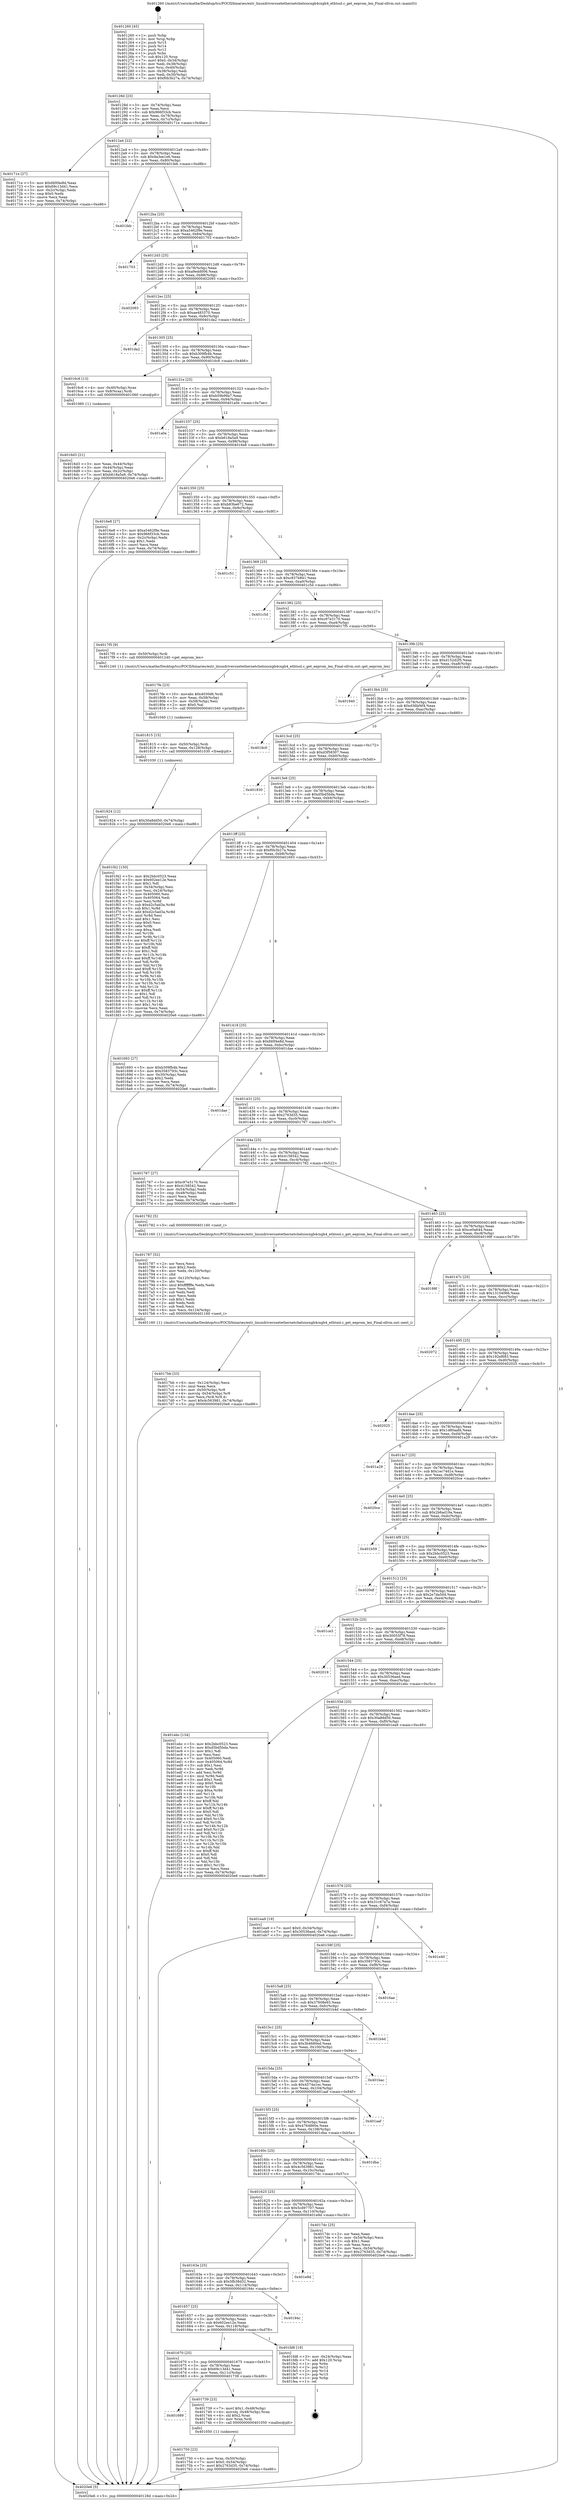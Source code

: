 digraph "0x401260" {
  label = "0x401260 (/mnt/c/Users/mathe/Desktop/tcc/POCII/binaries/extr_linuxdriversnetethernetchelsiocxgb4cxgb4_ethtool.c_get_eeprom_len_Final-ollvm.out::main(0))"
  labelloc = "t"
  node[shape=record]

  Entry [label="",width=0.3,height=0.3,shape=circle,fillcolor=black,style=filled]
  "0x40128d" [label="{
     0x40128d [23]\l
     | [instrs]\l
     &nbsp;&nbsp;0x40128d \<+3\>: mov -0x74(%rbp),%eax\l
     &nbsp;&nbsp;0x401290 \<+2\>: mov %eax,%ecx\l
     &nbsp;&nbsp;0x401292 \<+6\>: sub $0x966f33cb,%ecx\l
     &nbsp;&nbsp;0x401298 \<+3\>: mov %eax,-0x78(%rbp)\l
     &nbsp;&nbsp;0x40129b \<+3\>: mov %ecx,-0x7c(%rbp)\l
     &nbsp;&nbsp;0x40129e \<+6\>: je 000000000040171e \<main+0x4be\>\l
  }"]
  "0x40171e" [label="{
     0x40171e [27]\l
     | [instrs]\l
     &nbsp;&nbsp;0x40171e \<+5\>: mov $0xfd0f4e8d,%eax\l
     &nbsp;&nbsp;0x401723 \<+5\>: mov $0x69c13d41,%ecx\l
     &nbsp;&nbsp;0x401728 \<+3\>: mov -0x2c(%rbp),%edx\l
     &nbsp;&nbsp;0x40172b \<+3\>: cmp $0x0,%edx\l
     &nbsp;&nbsp;0x40172e \<+3\>: cmove %ecx,%eax\l
     &nbsp;&nbsp;0x401731 \<+3\>: mov %eax,-0x74(%rbp)\l
     &nbsp;&nbsp;0x401734 \<+5\>: jmp 00000000004020e6 \<main+0xe86\>\l
  }"]
  "0x4012a4" [label="{
     0x4012a4 [22]\l
     | [instrs]\l
     &nbsp;&nbsp;0x4012a4 \<+5\>: jmp 00000000004012a9 \<main+0x49\>\l
     &nbsp;&nbsp;0x4012a9 \<+3\>: mov -0x78(%rbp),%eax\l
     &nbsp;&nbsp;0x4012ac \<+5\>: sub $0x9a3ee1e6,%eax\l
     &nbsp;&nbsp;0x4012b1 \<+3\>: mov %eax,-0x80(%rbp)\l
     &nbsp;&nbsp;0x4012b4 \<+6\>: je 0000000000401feb \<main+0xd8b\>\l
  }"]
  Exit [label="",width=0.3,height=0.3,shape=circle,fillcolor=black,style=filled,peripheries=2]
  "0x401feb" [label="{
     0x401feb\l
  }", style=dashed]
  "0x4012ba" [label="{
     0x4012ba [25]\l
     | [instrs]\l
     &nbsp;&nbsp;0x4012ba \<+5\>: jmp 00000000004012bf \<main+0x5f\>\l
     &nbsp;&nbsp;0x4012bf \<+3\>: mov -0x78(%rbp),%eax\l
     &nbsp;&nbsp;0x4012c2 \<+5\>: sub $0xa5462f9e,%eax\l
     &nbsp;&nbsp;0x4012c7 \<+6\>: mov %eax,-0x84(%rbp)\l
     &nbsp;&nbsp;0x4012cd \<+6\>: je 0000000000401703 \<main+0x4a3\>\l
  }"]
  "0x401824" [label="{
     0x401824 [12]\l
     | [instrs]\l
     &nbsp;&nbsp;0x401824 \<+7\>: movl $0x30a8dd50,-0x74(%rbp)\l
     &nbsp;&nbsp;0x40182b \<+5\>: jmp 00000000004020e6 \<main+0xe86\>\l
  }"]
  "0x401703" [label="{
     0x401703\l
  }", style=dashed]
  "0x4012d3" [label="{
     0x4012d3 [25]\l
     | [instrs]\l
     &nbsp;&nbsp;0x4012d3 \<+5\>: jmp 00000000004012d8 \<main+0x78\>\l
     &nbsp;&nbsp;0x4012d8 \<+3\>: mov -0x78(%rbp),%eax\l
     &nbsp;&nbsp;0x4012db \<+5\>: sub $0xa9edd006,%eax\l
     &nbsp;&nbsp;0x4012e0 \<+6\>: mov %eax,-0x88(%rbp)\l
     &nbsp;&nbsp;0x4012e6 \<+6\>: je 0000000000402093 \<main+0xe33\>\l
  }"]
  "0x401815" [label="{
     0x401815 [15]\l
     | [instrs]\l
     &nbsp;&nbsp;0x401815 \<+4\>: mov -0x50(%rbp),%rdi\l
     &nbsp;&nbsp;0x401819 \<+6\>: mov %eax,-0x128(%rbp)\l
     &nbsp;&nbsp;0x40181f \<+5\>: call 0000000000401030 \<free@plt\>\l
     | [calls]\l
     &nbsp;&nbsp;0x401030 \{1\} (unknown)\l
  }"]
  "0x402093" [label="{
     0x402093\l
  }", style=dashed]
  "0x4012ec" [label="{
     0x4012ec [25]\l
     | [instrs]\l
     &nbsp;&nbsp;0x4012ec \<+5\>: jmp 00000000004012f1 \<main+0x91\>\l
     &nbsp;&nbsp;0x4012f1 \<+3\>: mov -0x78(%rbp),%eax\l
     &nbsp;&nbsp;0x4012f4 \<+5\>: sub $0xae483370,%eax\l
     &nbsp;&nbsp;0x4012f9 \<+6\>: mov %eax,-0x8c(%rbp)\l
     &nbsp;&nbsp;0x4012ff \<+6\>: je 0000000000401da2 \<main+0xb42\>\l
  }"]
  "0x4017fe" [label="{
     0x4017fe [23]\l
     | [instrs]\l
     &nbsp;&nbsp;0x4017fe \<+10\>: movabs $0x4030d6,%rdi\l
     &nbsp;&nbsp;0x401808 \<+3\>: mov %eax,-0x58(%rbp)\l
     &nbsp;&nbsp;0x40180b \<+3\>: mov -0x58(%rbp),%esi\l
     &nbsp;&nbsp;0x40180e \<+2\>: mov $0x0,%al\l
     &nbsp;&nbsp;0x401810 \<+5\>: call 0000000000401040 \<printf@plt\>\l
     | [calls]\l
     &nbsp;&nbsp;0x401040 \{1\} (unknown)\l
  }"]
  "0x401da2" [label="{
     0x401da2\l
  }", style=dashed]
  "0x401305" [label="{
     0x401305 [25]\l
     | [instrs]\l
     &nbsp;&nbsp;0x401305 \<+5\>: jmp 000000000040130a \<main+0xaa\>\l
     &nbsp;&nbsp;0x40130a \<+3\>: mov -0x78(%rbp),%eax\l
     &nbsp;&nbsp;0x40130d \<+5\>: sub $0xb309fb4b,%eax\l
     &nbsp;&nbsp;0x401312 \<+6\>: mov %eax,-0x90(%rbp)\l
     &nbsp;&nbsp;0x401318 \<+6\>: je 00000000004016c6 \<main+0x466\>\l
  }"]
  "0x4017bb" [label="{
     0x4017bb [33]\l
     | [instrs]\l
     &nbsp;&nbsp;0x4017bb \<+6\>: mov -0x124(%rbp),%ecx\l
     &nbsp;&nbsp;0x4017c1 \<+3\>: imul %eax,%ecx\l
     &nbsp;&nbsp;0x4017c4 \<+4\>: mov -0x50(%rbp),%r8\l
     &nbsp;&nbsp;0x4017c8 \<+4\>: movslq -0x54(%rbp),%r9\l
     &nbsp;&nbsp;0x4017cc \<+4\>: mov %ecx,(%r8,%r9,4)\l
     &nbsp;&nbsp;0x4017d0 \<+7\>: movl $0x4c563981,-0x74(%rbp)\l
     &nbsp;&nbsp;0x4017d7 \<+5\>: jmp 00000000004020e6 \<main+0xe86\>\l
  }"]
  "0x4016c6" [label="{
     0x4016c6 [13]\l
     | [instrs]\l
     &nbsp;&nbsp;0x4016c6 \<+4\>: mov -0x40(%rbp),%rax\l
     &nbsp;&nbsp;0x4016ca \<+4\>: mov 0x8(%rax),%rdi\l
     &nbsp;&nbsp;0x4016ce \<+5\>: call 0000000000401060 \<atoi@plt\>\l
     | [calls]\l
     &nbsp;&nbsp;0x401060 \{1\} (unknown)\l
  }"]
  "0x40131e" [label="{
     0x40131e [25]\l
     | [instrs]\l
     &nbsp;&nbsp;0x40131e \<+5\>: jmp 0000000000401323 \<main+0xc3\>\l
     &nbsp;&nbsp;0x401323 \<+3\>: mov -0x78(%rbp),%eax\l
     &nbsp;&nbsp;0x401326 \<+5\>: sub $0xb59b99a7,%eax\l
     &nbsp;&nbsp;0x40132b \<+6\>: mov %eax,-0x94(%rbp)\l
     &nbsp;&nbsp;0x401331 \<+6\>: je 0000000000401a0e \<main+0x7ae\>\l
  }"]
  "0x401787" [label="{
     0x401787 [52]\l
     | [instrs]\l
     &nbsp;&nbsp;0x401787 \<+2\>: xor %ecx,%ecx\l
     &nbsp;&nbsp;0x401789 \<+5\>: mov $0x2,%edx\l
     &nbsp;&nbsp;0x40178e \<+6\>: mov %edx,-0x120(%rbp)\l
     &nbsp;&nbsp;0x401794 \<+1\>: cltd\l
     &nbsp;&nbsp;0x401795 \<+6\>: mov -0x120(%rbp),%esi\l
     &nbsp;&nbsp;0x40179b \<+2\>: idiv %esi\l
     &nbsp;&nbsp;0x40179d \<+6\>: imul $0xfffffffe,%edx,%edx\l
     &nbsp;&nbsp;0x4017a3 \<+2\>: mov %ecx,%edi\l
     &nbsp;&nbsp;0x4017a5 \<+2\>: sub %edx,%edi\l
     &nbsp;&nbsp;0x4017a7 \<+2\>: mov %ecx,%edx\l
     &nbsp;&nbsp;0x4017a9 \<+3\>: sub $0x1,%edx\l
     &nbsp;&nbsp;0x4017ac \<+2\>: add %edx,%edi\l
     &nbsp;&nbsp;0x4017ae \<+2\>: sub %edi,%ecx\l
     &nbsp;&nbsp;0x4017b0 \<+6\>: mov %ecx,-0x124(%rbp)\l
     &nbsp;&nbsp;0x4017b6 \<+5\>: call 0000000000401160 \<next_i\>\l
     | [calls]\l
     &nbsp;&nbsp;0x401160 \{1\} (/mnt/c/Users/mathe/Desktop/tcc/POCII/binaries/extr_linuxdriversnetethernetchelsiocxgb4cxgb4_ethtool.c_get_eeprom_len_Final-ollvm.out::next_i)\l
  }"]
  "0x401a0e" [label="{
     0x401a0e\l
  }", style=dashed]
  "0x401337" [label="{
     0x401337 [25]\l
     | [instrs]\l
     &nbsp;&nbsp;0x401337 \<+5\>: jmp 000000000040133c \<main+0xdc\>\l
     &nbsp;&nbsp;0x40133c \<+3\>: mov -0x78(%rbp),%eax\l
     &nbsp;&nbsp;0x40133f \<+5\>: sub $0xb618a5a9,%eax\l
     &nbsp;&nbsp;0x401344 \<+6\>: mov %eax,-0x98(%rbp)\l
     &nbsp;&nbsp;0x40134a \<+6\>: je 00000000004016e8 \<main+0x488\>\l
  }"]
  "0x401750" [label="{
     0x401750 [23]\l
     | [instrs]\l
     &nbsp;&nbsp;0x401750 \<+4\>: mov %rax,-0x50(%rbp)\l
     &nbsp;&nbsp;0x401754 \<+7\>: movl $0x0,-0x54(%rbp)\l
     &nbsp;&nbsp;0x40175b \<+7\>: movl $0x2763d35,-0x74(%rbp)\l
     &nbsp;&nbsp;0x401762 \<+5\>: jmp 00000000004020e6 \<main+0xe86\>\l
  }"]
  "0x4016e8" [label="{
     0x4016e8 [27]\l
     | [instrs]\l
     &nbsp;&nbsp;0x4016e8 \<+5\>: mov $0xa5462f9e,%eax\l
     &nbsp;&nbsp;0x4016ed \<+5\>: mov $0x966f33cb,%ecx\l
     &nbsp;&nbsp;0x4016f2 \<+3\>: mov -0x2c(%rbp),%edx\l
     &nbsp;&nbsp;0x4016f5 \<+3\>: cmp $0x1,%edx\l
     &nbsp;&nbsp;0x4016f8 \<+3\>: cmovl %ecx,%eax\l
     &nbsp;&nbsp;0x4016fb \<+3\>: mov %eax,-0x74(%rbp)\l
     &nbsp;&nbsp;0x4016fe \<+5\>: jmp 00000000004020e6 \<main+0xe86\>\l
  }"]
  "0x401350" [label="{
     0x401350 [25]\l
     | [instrs]\l
     &nbsp;&nbsp;0x401350 \<+5\>: jmp 0000000000401355 \<main+0xf5\>\l
     &nbsp;&nbsp;0x401355 \<+3\>: mov -0x78(%rbp),%eax\l
     &nbsp;&nbsp;0x401358 \<+5\>: sub $0xb83be672,%eax\l
     &nbsp;&nbsp;0x40135d \<+6\>: mov %eax,-0x9c(%rbp)\l
     &nbsp;&nbsp;0x401363 \<+6\>: je 0000000000401c51 \<main+0x9f1\>\l
  }"]
  "0x401689" [label="{
     0x401689\l
  }", style=dashed]
  "0x401c51" [label="{
     0x401c51\l
  }", style=dashed]
  "0x401369" [label="{
     0x401369 [25]\l
     | [instrs]\l
     &nbsp;&nbsp;0x401369 \<+5\>: jmp 000000000040136e \<main+0x10e\>\l
     &nbsp;&nbsp;0x40136e \<+3\>: mov -0x78(%rbp),%eax\l
     &nbsp;&nbsp;0x401371 \<+5\>: sub $0xc837b841,%eax\l
     &nbsp;&nbsp;0x401376 \<+6\>: mov %eax,-0xa0(%rbp)\l
     &nbsp;&nbsp;0x40137c \<+6\>: je 0000000000401c5d \<main+0x9fd\>\l
  }"]
  "0x401739" [label="{
     0x401739 [23]\l
     | [instrs]\l
     &nbsp;&nbsp;0x401739 \<+7\>: movl $0x1,-0x48(%rbp)\l
     &nbsp;&nbsp;0x401740 \<+4\>: movslq -0x48(%rbp),%rax\l
     &nbsp;&nbsp;0x401744 \<+4\>: shl $0x2,%rax\l
     &nbsp;&nbsp;0x401748 \<+3\>: mov %rax,%rdi\l
     &nbsp;&nbsp;0x40174b \<+5\>: call 0000000000401050 \<malloc@plt\>\l
     | [calls]\l
     &nbsp;&nbsp;0x401050 \{1\} (unknown)\l
  }"]
  "0x401c5d" [label="{
     0x401c5d\l
  }", style=dashed]
  "0x401382" [label="{
     0x401382 [25]\l
     | [instrs]\l
     &nbsp;&nbsp;0x401382 \<+5\>: jmp 0000000000401387 \<main+0x127\>\l
     &nbsp;&nbsp;0x401387 \<+3\>: mov -0x78(%rbp),%eax\l
     &nbsp;&nbsp;0x40138a \<+5\>: sub $0xc97e3170,%eax\l
     &nbsp;&nbsp;0x40138f \<+6\>: mov %eax,-0xa4(%rbp)\l
     &nbsp;&nbsp;0x401395 \<+6\>: je 00000000004017f5 \<main+0x595\>\l
  }"]
  "0x401670" [label="{
     0x401670 [25]\l
     | [instrs]\l
     &nbsp;&nbsp;0x401670 \<+5\>: jmp 0000000000401675 \<main+0x415\>\l
     &nbsp;&nbsp;0x401675 \<+3\>: mov -0x78(%rbp),%eax\l
     &nbsp;&nbsp;0x401678 \<+5\>: sub $0x69c13d41,%eax\l
     &nbsp;&nbsp;0x40167d \<+6\>: mov %eax,-0x11c(%rbp)\l
     &nbsp;&nbsp;0x401683 \<+6\>: je 0000000000401739 \<main+0x4d9\>\l
  }"]
  "0x4017f5" [label="{
     0x4017f5 [9]\l
     | [instrs]\l
     &nbsp;&nbsp;0x4017f5 \<+4\>: mov -0x50(%rbp),%rdi\l
     &nbsp;&nbsp;0x4017f9 \<+5\>: call 0000000000401240 \<get_eeprom_len\>\l
     | [calls]\l
     &nbsp;&nbsp;0x401240 \{1\} (/mnt/c/Users/mathe/Desktop/tcc/POCII/binaries/extr_linuxdriversnetethernetchelsiocxgb4cxgb4_ethtool.c_get_eeprom_len_Final-ollvm.out::get_eeprom_len)\l
  }"]
  "0x40139b" [label="{
     0x40139b [25]\l
     | [instrs]\l
     &nbsp;&nbsp;0x40139b \<+5\>: jmp 00000000004013a0 \<main+0x140\>\l
     &nbsp;&nbsp;0x4013a0 \<+3\>: mov -0x78(%rbp),%eax\l
     &nbsp;&nbsp;0x4013a3 \<+5\>: sub $0xd152d2f5,%eax\l
     &nbsp;&nbsp;0x4013a8 \<+6\>: mov %eax,-0xa8(%rbp)\l
     &nbsp;&nbsp;0x4013ae \<+6\>: je 0000000000401940 \<main+0x6e0\>\l
  }"]
  "0x401fd8" [label="{
     0x401fd8 [19]\l
     | [instrs]\l
     &nbsp;&nbsp;0x401fd8 \<+3\>: mov -0x24(%rbp),%eax\l
     &nbsp;&nbsp;0x401fdb \<+7\>: add $0x120,%rsp\l
     &nbsp;&nbsp;0x401fe2 \<+1\>: pop %rbx\l
     &nbsp;&nbsp;0x401fe3 \<+2\>: pop %r12\l
     &nbsp;&nbsp;0x401fe5 \<+2\>: pop %r14\l
     &nbsp;&nbsp;0x401fe7 \<+2\>: pop %r15\l
     &nbsp;&nbsp;0x401fe9 \<+1\>: pop %rbp\l
     &nbsp;&nbsp;0x401fea \<+1\>: ret\l
  }"]
  "0x401940" [label="{
     0x401940\l
  }", style=dashed]
  "0x4013b4" [label="{
     0x4013b4 [25]\l
     | [instrs]\l
     &nbsp;&nbsp;0x4013b4 \<+5\>: jmp 00000000004013b9 \<main+0x159\>\l
     &nbsp;&nbsp;0x4013b9 \<+3\>: mov -0x78(%rbp),%eax\l
     &nbsp;&nbsp;0x4013bc \<+5\>: sub $0xd36bf4f4,%eax\l
     &nbsp;&nbsp;0x4013c1 \<+6\>: mov %eax,-0xac(%rbp)\l
     &nbsp;&nbsp;0x4013c7 \<+6\>: je 00000000004018c0 \<main+0x660\>\l
  }"]
  "0x401657" [label="{
     0x401657 [25]\l
     | [instrs]\l
     &nbsp;&nbsp;0x401657 \<+5\>: jmp 000000000040165c \<main+0x3fc\>\l
     &nbsp;&nbsp;0x40165c \<+3\>: mov -0x78(%rbp),%eax\l
     &nbsp;&nbsp;0x40165f \<+5\>: sub $0x602ee12e,%eax\l
     &nbsp;&nbsp;0x401664 \<+6\>: mov %eax,-0x118(%rbp)\l
     &nbsp;&nbsp;0x40166a \<+6\>: je 0000000000401fd8 \<main+0xd78\>\l
  }"]
  "0x4018c0" [label="{
     0x4018c0\l
  }", style=dashed]
  "0x4013cd" [label="{
     0x4013cd [25]\l
     | [instrs]\l
     &nbsp;&nbsp;0x4013cd \<+5\>: jmp 00000000004013d2 \<main+0x172\>\l
     &nbsp;&nbsp;0x4013d2 \<+3\>: mov -0x78(%rbp),%eax\l
     &nbsp;&nbsp;0x4013d5 \<+5\>: sub $0xd3f58307,%eax\l
     &nbsp;&nbsp;0x4013da \<+6\>: mov %eax,-0xb0(%rbp)\l
     &nbsp;&nbsp;0x4013e0 \<+6\>: je 0000000000401830 \<main+0x5d0\>\l
  }"]
  "0x40194c" [label="{
     0x40194c\l
  }", style=dashed]
  "0x401830" [label="{
     0x401830\l
  }", style=dashed]
  "0x4013e6" [label="{
     0x4013e6 [25]\l
     | [instrs]\l
     &nbsp;&nbsp;0x4013e6 \<+5\>: jmp 00000000004013eb \<main+0x18b\>\l
     &nbsp;&nbsp;0x4013eb \<+3\>: mov -0x78(%rbp),%eax\l
     &nbsp;&nbsp;0x4013ee \<+5\>: sub $0xd5bd5bda,%eax\l
     &nbsp;&nbsp;0x4013f3 \<+6\>: mov %eax,-0xb4(%rbp)\l
     &nbsp;&nbsp;0x4013f9 \<+6\>: je 0000000000401f42 \<main+0xce2\>\l
  }"]
  "0x40163e" [label="{
     0x40163e [25]\l
     | [instrs]\l
     &nbsp;&nbsp;0x40163e \<+5\>: jmp 0000000000401643 \<main+0x3e3\>\l
     &nbsp;&nbsp;0x401643 \<+3\>: mov -0x78(%rbp),%eax\l
     &nbsp;&nbsp;0x401646 \<+5\>: sub $0x5fb38d32,%eax\l
     &nbsp;&nbsp;0x40164b \<+6\>: mov %eax,-0x114(%rbp)\l
     &nbsp;&nbsp;0x401651 \<+6\>: je 000000000040194c \<main+0x6ec\>\l
  }"]
  "0x401f42" [label="{
     0x401f42 [150]\l
     | [instrs]\l
     &nbsp;&nbsp;0x401f42 \<+5\>: mov $0x2bbc0523,%eax\l
     &nbsp;&nbsp;0x401f47 \<+5\>: mov $0x602ee12e,%ecx\l
     &nbsp;&nbsp;0x401f4c \<+2\>: mov $0x1,%dl\l
     &nbsp;&nbsp;0x401f4e \<+3\>: mov -0x34(%rbp),%esi\l
     &nbsp;&nbsp;0x401f51 \<+3\>: mov %esi,-0x24(%rbp)\l
     &nbsp;&nbsp;0x401f54 \<+7\>: mov 0x405060,%esi\l
     &nbsp;&nbsp;0x401f5b \<+7\>: mov 0x405064,%edi\l
     &nbsp;&nbsp;0x401f62 \<+3\>: mov %esi,%r8d\l
     &nbsp;&nbsp;0x401f65 \<+7\>: sub $0xd2c5ad3a,%r8d\l
     &nbsp;&nbsp;0x401f6c \<+4\>: sub $0x1,%r8d\l
     &nbsp;&nbsp;0x401f70 \<+7\>: add $0xd2c5ad3a,%r8d\l
     &nbsp;&nbsp;0x401f77 \<+4\>: imul %r8d,%esi\l
     &nbsp;&nbsp;0x401f7b \<+3\>: and $0x1,%esi\l
     &nbsp;&nbsp;0x401f7e \<+3\>: cmp $0x0,%esi\l
     &nbsp;&nbsp;0x401f81 \<+4\>: sete %r9b\l
     &nbsp;&nbsp;0x401f85 \<+3\>: cmp $0xa,%edi\l
     &nbsp;&nbsp;0x401f88 \<+4\>: setl %r10b\l
     &nbsp;&nbsp;0x401f8c \<+3\>: mov %r9b,%r11b\l
     &nbsp;&nbsp;0x401f8f \<+4\>: xor $0xff,%r11b\l
     &nbsp;&nbsp;0x401f93 \<+3\>: mov %r10b,%bl\l
     &nbsp;&nbsp;0x401f96 \<+3\>: xor $0xff,%bl\l
     &nbsp;&nbsp;0x401f99 \<+3\>: xor $0x1,%dl\l
     &nbsp;&nbsp;0x401f9c \<+3\>: mov %r11b,%r14b\l
     &nbsp;&nbsp;0x401f9f \<+4\>: and $0xff,%r14b\l
     &nbsp;&nbsp;0x401fa3 \<+3\>: and %dl,%r9b\l
     &nbsp;&nbsp;0x401fa6 \<+3\>: mov %bl,%r15b\l
     &nbsp;&nbsp;0x401fa9 \<+4\>: and $0xff,%r15b\l
     &nbsp;&nbsp;0x401fad \<+3\>: and %dl,%r10b\l
     &nbsp;&nbsp;0x401fb0 \<+3\>: or %r9b,%r14b\l
     &nbsp;&nbsp;0x401fb3 \<+3\>: or %r10b,%r15b\l
     &nbsp;&nbsp;0x401fb6 \<+3\>: xor %r15b,%r14b\l
     &nbsp;&nbsp;0x401fb9 \<+3\>: or %bl,%r11b\l
     &nbsp;&nbsp;0x401fbc \<+4\>: xor $0xff,%r11b\l
     &nbsp;&nbsp;0x401fc0 \<+3\>: or $0x1,%dl\l
     &nbsp;&nbsp;0x401fc3 \<+3\>: and %dl,%r11b\l
     &nbsp;&nbsp;0x401fc6 \<+3\>: or %r11b,%r14b\l
     &nbsp;&nbsp;0x401fc9 \<+4\>: test $0x1,%r14b\l
     &nbsp;&nbsp;0x401fcd \<+3\>: cmovne %ecx,%eax\l
     &nbsp;&nbsp;0x401fd0 \<+3\>: mov %eax,-0x74(%rbp)\l
     &nbsp;&nbsp;0x401fd3 \<+5\>: jmp 00000000004020e6 \<main+0xe86\>\l
  }"]
  "0x4013ff" [label="{
     0x4013ff [25]\l
     | [instrs]\l
     &nbsp;&nbsp;0x4013ff \<+5\>: jmp 0000000000401404 \<main+0x1a4\>\l
     &nbsp;&nbsp;0x401404 \<+3\>: mov -0x78(%rbp),%eax\l
     &nbsp;&nbsp;0x401407 \<+5\>: sub $0xf0b3b27a,%eax\l
     &nbsp;&nbsp;0x40140c \<+6\>: mov %eax,-0xb8(%rbp)\l
     &nbsp;&nbsp;0x401412 \<+6\>: je 0000000000401693 \<main+0x433\>\l
  }"]
  "0x401e9d" [label="{
     0x401e9d\l
  }", style=dashed]
  "0x401693" [label="{
     0x401693 [27]\l
     | [instrs]\l
     &nbsp;&nbsp;0x401693 \<+5\>: mov $0xb309fb4b,%eax\l
     &nbsp;&nbsp;0x401698 \<+5\>: mov $0x3583793c,%ecx\l
     &nbsp;&nbsp;0x40169d \<+3\>: mov -0x30(%rbp),%edx\l
     &nbsp;&nbsp;0x4016a0 \<+3\>: cmp $0x2,%edx\l
     &nbsp;&nbsp;0x4016a3 \<+3\>: cmovne %ecx,%eax\l
     &nbsp;&nbsp;0x4016a6 \<+3\>: mov %eax,-0x74(%rbp)\l
     &nbsp;&nbsp;0x4016a9 \<+5\>: jmp 00000000004020e6 \<main+0xe86\>\l
  }"]
  "0x401418" [label="{
     0x401418 [25]\l
     | [instrs]\l
     &nbsp;&nbsp;0x401418 \<+5\>: jmp 000000000040141d \<main+0x1bd\>\l
     &nbsp;&nbsp;0x40141d \<+3\>: mov -0x78(%rbp),%eax\l
     &nbsp;&nbsp;0x401420 \<+5\>: sub $0xfd0f4e8d,%eax\l
     &nbsp;&nbsp;0x401425 \<+6\>: mov %eax,-0xbc(%rbp)\l
     &nbsp;&nbsp;0x40142b \<+6\>: je 0000000000401dae \<main+0xb4e\>\l
  }"]
  "0x4020e6" [label="{
     0x4020e6 [5]\l
     | [instrs]\l
     &nbsp;&nbsp;0x4020e6 \<+5\>: jmp 000000000040128d \<main+0x2d\>\l
  }"]
  "0x401260" [label="{
     0x401260 [45]\l
     | [instrs]\l
     &nbsp;&nbsp;0x401260 \<+1\>: push %rbp\l
     &nbsp;&nbsp;0x401261 \<+3\>: mov %rsp,%rbp\l
     &nbsp;&nbsp;0x401264 \<+2\>: push %r15\l
     &nbsp;&nbsp;0x401266 \<+2\>: push %r14\l
     &nbsp;&nbsp;0x401268 \<+2\>: push %r12\l
     &nbsp;&nbsp;0x40126a \<+1\>: push %rbx\l
     &nbsp;&nbsp;0x40126b \<+7\>: sub $0x120,%rsp\l
     &nbsp;&nbsp;0x401272 \<+7\>: movl $0x0,-0x34(%rbp)\l
     &nbsp;&nbsp;0x401279 \<+3\>: mov %edi,-0x38(%rbp)\l
     &nbsp;&nbsp;0x40127c \<+4\>: mov %rsi,-0x40(%rbp)\l
     &nbsp;&nbsp;0x401280 \<+3\>: mov -0x38(%rbp),%edi\l
     &nbsp;&nbsp;0x401283 \<+3\>: mov %edi,-0x30(%rbp)\l
     &nbsp;&nbsp;0x401286 \<+7\>: movl $0xf0b3b27a,-0x74(%rbp)\l
  }"]
  "0x4016d3" [label="{
     0x4016d3 [21]\l
     | [instrs]\l
     &nbsp;&nbsp;0x4016d3 \<+3\>: mov %eax,-0x44(%rbp)\l
     &nbsp;&nbsp;0x4016d6 \<+3\>: mov -0x44(%rbp),%eax\l
     &nbsp;&nbsp;0x4016d9 \<+3\>: mov %eax,-0x2c(%rbp)\l
     &nbsp;&nbsp;0x4016dc \<+7\>: movl $0xb618a5a9,-0x74(%rbp)\l
     &nbsp;&nbsp;0x4016e3 \<+5\>: jmp 00000000004020e6 \<main+0xe86\>\l
  }"]
  "0x401625" [label="{
     0x401625 [25]\l
     | [instrs]\l
     &nbsp;&nbsp;0x401625 \<+5\>: jmp 000000000040162a \<main+0x3ca\>\l
     &nbsp;&nbsp;0x40162a \<+3\>: mov -0x78(%rbp),%eax\l
     &nbsp;&nbsp;0x40162d \<+5\>: sub $0x5cd97707,%eax\l
     &nbsp;&nbsp;0x401632 \<+6\>: mov %eax,-0x110(%rbp)\l
     &nbsp;&nbsp;0x401638 \<+6\>: je 0000000000401e9d \<main+0xc3d\>\l
  }"]
  "0x401dae" [label="{
     0x401dae\l
  }", style=dashed]
  "0x401431" [label="{
     0x401431 [25]\l
     | [instrs]\l
     &nbsp;&nbsp;0x401431 \<+5\>: jmp 0000000000401436 \<main+0x1d6\>\l
     &nbsp;&nbsp;0x401436 \<+3\>: mov -0x78(%rbp),%eax\l
     &nbsp;&nbsp;0x401439 \<+5\>: sub $0x2763d35,%eax\l
     &nbsp;&nbsp;0x40143e \<+6\>: mov %eax,-0xc0(%rbp)\l
     &nbsp;&nbsp;0x401444 \<+6\>: je 0000000000401767 \<main+0x507\>\l
  }"]
  "0x4017dc" [label="{
     0x4017dc [25]\l
     | [instrs]\l
     &nbsp;&nbsp;0x4017dc \<+2\>: xor %eax,%eax\l
     &nbsp;&nbsp;0x4017de \<+3\>: mov -0x54(%rbp),%ecx\l
     &nbsp;&nbsp;0x4017e1 \<+3\>: sub $0x1,%eax\l
     &nbsp;&nbsp;0x4017e4 \<+2\>: sub %eax,%ecx\l
     &nbsp;&nbsp;0x4017e6 \<+3\>: mov %ecx,-0x54(%rbp)\l
     &nbsp;&nbsp;0x4017e9 \<+7\>: movl $0x2763d35,-0x74(%rbp)\l
     &nbsp;&nbsp;0x4017f0 \<+5\>: jmp 00000000004020e6 \<main+0xe86\>\l
  }"]
  "0x401767" [label="{
     0x401767 [27]\l
     | [instrs]\l
     &nbsp;&nbsp;0x401767 \<+5\>: mov $0xc97e3170,%eax\l
     &nbsp;&nbsp;0x40176c \<+5\>: mov $0x4158542,%ecx\l
     &nbsp;&nbsp;0x401771 \<+3\>: mov -0x54(%rbp),%edx\l
     &nbsp;&nbsp;0x401774 \<+3\>: cmp -0x48(%rbp),%edx\l
     &nbsp;&nbsp;0x401777 \<+3\>: cmovl %ecx,%eax\l
     &nbsp;&nbsp;0x40177a \<+3\>: mov %eax,-0x74(%rbp)\l
     &nbsp;&nbsp;0x40177d \<+5\>: jmp 00000000004020e6 \<main+0xe86\>\l
  }"]
  "0x40144a" [label="{
     0x40144a [25]\l
     | [instrs]\l
     &nbsp;&nbsp;0x40144a \<+5\>: jmp 000000000040144f \<main+0x1ef\>\l
     &nbsp;&nbsp;0x40144f \<+3\>: mov -0x78(%rbp),%eax\l
     &nbsp;&nbsp;0x401452 \<+5\>: sub $0x4158542,%eax\l
     &nbsp;&nbsp;0x401457 \<+6\>: mov %eax,-0xc4(%rbp)\l
     &nbsp;&nbsp;0x40145d \<+6\>: je 0000000000401782 \<main+0x522\>\l
  }"]
  "0x40160c" [label="{
     0x40160c [25]\l
     | [instrs]\l
     &nbsp;&nbsp;0x40160c \<+5\>: jmp 0000000000401611 \<main+0x3b1\>\l
     &nbsp;&nbsp;0x401611 \<+3\>: mov -0x78(%rbp),%eax\l
     &nbsp;&nbsp;0x401614 \<+5\>: sub $0x4c563981,%eax\l
     &nbsp;&nbsp;0x401619 \<+6\>: mov %eax,-0x10c(%rbp)\l
     &nbsp;&nbsp;0x40161f \<+6\>: je 00000000004017dc \<main+0x57c\>\l
  }"]
  "0x401782" [label="{
     0x401782 [5]\l
     | [instrs]\l
     &nbsp;&nbsp;0x401782 \<+5\>: call 0000000000401160 \<next_i\>\l
     | [calls]\l
     &nbsp;&nbsp;0x401160 \{1\} (/mnt/c/Users/mathe/Desktop/tcc/POCII/binaries/extr_linuxdriversnetethernetchelsiocxgb4cxgb4_ethtool.c_get_eeprom_len_Final-ollvm.out::next_i)\l
  }"]
  "0x401463" [label="{
     0x401463 [25]\l
     | [instrs]\l
     &nbsp;&nbsp;0x401463 \<+5\>: jmp 0000000000401468 \<main+0x208\>\l
     &nbsp;&nbsp;0x401468 \<+3\>: mov -0x78(%rbp),%eax\l
     &nbsp;&nbsp;0x40146b \<+5\>: sub $0xce0a644,%eax\l
     &nbsp;&nbsp;0x401470 \<+6\>: mov %eax,-0xc8(%rbp)\l
     &nbsp;&nbsp;0x401476 \<+6\>: je 000000000040199f \<main+0x73f\>\l
  }"]
  "0x401dba" [label="{
     0x401dba\l
  }", style=dashed]
  "0x40199f" [label="{
     0x40199f\l
  }", style=dashed]
  "0x40147c" [label="{
     0x40147c [25]\l
     | [instrs]\l
     &nbsp;&nbsp;0x40147c \<+5\>: jmp 0000000000401481 \<main+0x221\>\l
     &nbsp;&nbsp;0x401481 \<+3\>: mov -0x78(%rbp),%eax\l
     &nbsp;&nbsp;0x401484 \<+5\>: sub $0x13154066,%eax\l
     &nbsp;&nbsp;0x401489 \<+6\>: mov %eax,-0xcc(%rbp)\l
     &nbsp;&nbsp;0x40148f \<+6\>: je 0000000000402072 \<main+0xe12\>\l
  }"]
  "0x4015f3" [label="{
     0x4015f3 [25]\l
     | [instrs]\l
     &nbsp;&nbsp;0x4015f3 \<+5\>: jmp 00000000004015f8 \<main+0x398\>\l
     &nbsp;&nbsp;0x4015f8 \<+3\>: mov -0x78(%rbp),%eax\l
     &nbsp;&nbsp;0x4015fb \<+5\>: sub $0x4764860e,%eax\l
     &nbsp;&nbsp;0x401600 \<+6\>: mov %eax,-0x108(%rbp)\l
     &nbsp;&nbsp;0x401606 \<+6\>: je 0000000000401dba \<main+0xb5a\>\l
  }"]
  "0x402072" [label="{
     0x402072\l
  }", style=dashed]
  "0x401495" [label="{
     0x401495 [25]\l
     | [instrs]\l
     &nbsp;&nbsp;0x401495 \<+5\>: jmp 000000000040149a \<main+0x23a\>\l
     &nbsp;&nbsp;0x40149a \<+3\>: mov -0x78(%rbp),%eax\l
     &nbsp;&nbsp;0x40149d \<+5\>: sub $0x192ef683,%eax\l
     &nbsp;&nbsp;0x4014a2 \<+6\>: mov %eax,-0xd0(%rbp)\l
     &nbsp;&nbsp;0x4014a8 \<+6\>: je 0000000000402025 \<main+0xdc5\>\l
  }"]
  "0x401aaf" [label="{
     0x401aaf\l
  }", style=dashed]
  "0x402025" [label="{
     0x402025\l
  }", style=dashed]
  "0x4014ae" [label="{
     0x4014ae [25]\l
     | [instrs]\l
     &nbsp;&nbsp;0x4014ae \<+5\>: jmp 00000000004014b3 \<main+0x253\>\l
     &nbsp;&nbsp;0x4014b3 \<+3\>: mov -0x78(%rbp),%eax\l
     &nbsp;&nbsp;0x4014b6 \<+5\>: sub $0x1d80aafd,%eax\l
     &nbsp;&nbsp;0x4014bb \<+6\>: mov %eax,-0xd4(%rbp)\l
     &nbsp;&nbsp;0x4014c1 \<+6\>: je 0000000000401a29 \<main+0x7c9\>\l
  }"]
  "0x4015da" [label="{
     0x4015da [25]\l
     | [instrs]\l
     &nbsp;&nbsp;0x4015da \<+5\>: jmp 00000000004015df \<main+0x37f\>\l
     &nbsp;&nbsp;0x4015df \<+3\>: mov -0x78(%rbp),%eax\l
     &nbsp;&nbsp;0x4015e2 \<+5\>: sub $0x4574a1ec,%eax\l
     &nbsp;&nbsp;0x4015e7 \<+6\>: mov %eax,-0x104(%rbp)\l
     &nbsp;&nbsp;0x4015ed \<+6\>: je 0000000000401aaf \<main+0x84f\>\l
  }"]
  "0x401a29" [label="{
     0x401a29\l
  }", style=dashed]
  "0x4014c7" [label="{
     0x4014c7 [25]\l
     | [instrs]\l
     &nbsp;&nbsp;0x4014c7 \<+5\>: jmp 00000000004014cc \<main+0x26c\>\l
     &nbsp;&nbsp;0x4014cc \<+3\>: mov -0x78(%rbp),%eax\l
     &nbsp;&nbsp;0x4014cf \<+5\>: sub $0x1ec74d1e,%eax\l
     &nbsp;&nbsp;0x4014d4 \<+6\>: mov %eax,-0xd8(%rbp)\l
     &nbsp;&nbsp;0x4014da \<+6\>: je 00000000004020ce \<main+0xe6e\>\l
  }"]
  "0x401bac" [label="{
     0x401bac\l
  }", style=dashed]
  "0x4020ce" [label="{
     0x4020ce\l
  }", style=dashed]
  "0x4014e0" [label="{
     0x4014e0 [25]\l
     | [instrs]\l
     &nbsp;&nbsp;0x4014e0 \<+5\>: jmp 00000000004014e5 \<main+0x285\>\l
     &nbsp;&nbsp;0x4014e5 \<+3\>: mov -0x78(%rbp),%eax\l
     &nbsp;&nbsp;0x4014e8 \<+5\>: sub $0x2b6ad19a,%eax\l
     &nbsp;&nbsp;0x4014ed \<+6\>: mov %eax,-0xdc(%rbp)\l
     &nbsp;&nbsp;0x4014f3 \<+6\>: je 0000000000401b59 \<main+0x8f9\>\l
  }"]
  "0x4015c1" [label="{
     0x4015c1 [25]\l
     | [instrs]\l
     &nbsp;&nbsp;0x4015c1 \<+5\>: jmp 00000000004015c6 \<main+0x366\>\l
     &nbsp;&nbsp;0x4015c6 \<+3\>: mov -0x78(%rbp),%eax\l
     &nbsp;&nbsp;0x4015c9 \<+5\>: sub $0x3b4680ed,%eax\l
     &nbsp;&nbsp;0x4015ce \<+6\>: mov %eax,-0x100(%rbp)\l
     &nbsp;&nbsp;0x4015d4 \<+6\>: je 0000000000401bac \<main+0x94c\>\l
  }"]
  "0x401b59" [label="{
     0x401b59\l
  }", style=dashed]
  "0x4014f9" [label="{
     0x4014f9 [25]\l
     | [instrs]\l
     &nbsp;&nbsp;0x4014f9 \<+5\>: jmp 00000000004014fe \<main+0x29e\>\l
     &nbsp;&nbsp;0x4014fe \<+3\>: mov -0x78(%rbp),%eax\l
     &nbsp;&nbsp;0x401501 \<+5\>: sub $0x2bbc0523,%eax\l
     &nbsp;&nbsp;0x401506 \<+6\>: mov %eax,-0xe0(%rbp)\l
     &nbsp;&nbsp;0x40150c \<+6\>: je 00000000004020df \<main+0xe7f\>\l
  }"]
  "0x401b4d" [label="{
     0x401b4d\l
  }", style=dashed]
  "0x4020df" [label="{
     0x4020df\l
  }", style=dashed]
  "0x401512" [label="{
     0x401512 [25]\l
     | [instrs]\l
     &nbsp;&nbsp;0x401512 \<+5\>: jmp 0000000000401517 \<main+0x2b7\>\l
     &nbsp;&nbsp;0x401517 \<+3\>: mov -0x78(%rbp),%eax\l
     &nbsp;&nbsp;0x40151a \<+5\>: sub $0x2e7da5d4,%eax\l
     &nbsp;&nbsp;0x40151f \<+6\>: mov %eax,-0xe4(%rbp)\l
     &nbsp;&nbsp;0x401525 \<+6\>: je 0000000000401ce3 \<main+0xa83\>\l
  }"]
  "0x4015a8" [label="{
     0x4015a8 [25]\l
     | [instrs]\l
     &nbsp;&nbsp;0x4015a8 \<+5\>: jmp 00000000004015ad \<main+0x34d\>\l
     &nbsp;&nbsp;0x4015ad \<+3\>: mov -0x78(%rbp),%eax\l
     &nbsp;&nbsp;0x4015b0 \<+5\>: sub $0x37608e93,%eax\l
     &nbsp;&nbsp;0x4015b5 \<+6\>: mov %eax,-0xfc(%rbp)\l
     &nbsp;&nbsp;0x4015bb \<+6\>: je 0000000000401b4d \<main+0x8ed\>\l
  }"]
  "0x401ce3" [label="{
     0x401ce3\l
  }", style=dashed]
  "0x40152b" [label="{
     0x40152b [25]\l
     | [instrs]\l
     &nbsp;&nbsp;0x40152b \<+5\>: jmp 0000000000401530 \<main+0x2d0\>\l
     &nbsp;&nbsp;0x401530 \<+3\>: mov -0x78(%rbp),%eax\l
     &nbsp;&nbsp;0x401533 \<+5\>: sub $0x30055f78,%eax\l
     &nbsp;&nbsp;0x401538 \<+6\>: mov %eax,-0xe8(%rbp)\l
     &nbsp;&nbsp;0x40153e \<+6\>: je 0000000000402019 \<main+0xdb9\>\l
  }"]
  "0x4016ae" [label="{
     0x4016ae\l
  }", style=dashed]
  "0x402019" [label="{
     0x402019\l
  }", style=dashed]
  "0x401544" [label="{
     0x401544 [25]\l
     | [instrs]\l
     &nbsp;&nbsp;0x401544 \<+5\>: jmp 0000000000401549 \<main+0x2e9\>\l
     &nbsp;&nbsp;0x401549 \<+3\>: mov -0x78(%rbp),%eax\l
     &nbsp;&nbsp;0x40154c \<+5\>: sub $0x30536aed,%eax\l
     &nbsp;&nbsp;0x401551 \<+6\>: mov %eax,-0xec(%rbp)\l
     &nbsp;&nbsp;0x401557 \<+6\>: je 0000000000401ebc \<main+0xc5c\>\l
  }"]
  "0x40158f" [label="{
     0x40158f [25]\l
     | [instrs]\l
     &nbsp;&nbsp;0x40158f \<+5\>: jmp 0000000000401594 \<main+0x334\>\l
     &nbsp;&nbsp;0x401594 \<+3\>: mov -0x78(%rbp),%eax\l
     &nbsp;&nbsp;0x401597 \<+5\>: sub $0x3583793c,%eax\l
     &nbsp;&nbsp;0x40159c \<+6\>: mov %eax,-0xf8(%rbp)\l
     &nbsp;&nbsp;0x4015a2 \<+6\>: je 00000000004016ae \<main+0x44e\>\l
  }"]
  "0x401ebc" [label="{
     0x401ebc [134]\l
     | [instrs]\l
     &nbsp;&nbsp;0x401ebc \<+5\>: mov $0x2bbc0523,%eax\l
     &nbsp;&nbsp;0x401ec1 \<+5\>: mov $0xd5bd5bda,%ecx\l
     &nbsp;&nbsp;0x401ec6 \<+2\>: mov $0x1,%dl\l
     &nbsp;&nbsp;0x401ec8 \<+2\>: xor %esi,%esi\l
     &nbsp;&nbsp;0x401eca \<+7\>: mov 0x405060,%edi\l
     &nbsp;&nbsp;0x401ed1 \<+8\>: mov 0x405064,%r8d\l
     &nbsp;&nbsp;0x401ed9 \<+3\>: sub $0x1,%esi\l
     &nbsp;&nbsp;0x401edc \<+3\>: mov %edi,%r9d\l
     &nbsp;&nbsp;0x401edf \<+3\>: add %esi,%r9d\l
     &nbsp;&nbsp;0x401ee2 \<+4\>: imul %r9d,%edi\l
     &nbsp;&nbsp;0x401ee6 \<+3\>: and $0x1,%edi\l
     &nbsp;&nbsp;0x401ee9 \<+3\>: cmp $0x0,%edi\l
     &nbsp;&nbsp;0x401eec \<+4\>: sete %r10b\l
     &nbsp;&nbsp;0x401ef0 \<+4\>: cmp $0xa,%r8d\l
     &nbsp;&nbsp;0x401ef4 \<+4\>: setl %r11b\l
     &nbsp;&nbsp;0x401ef8 \<+3\>: mov %r10b,%bl\l
     &nbsp;&nbsp;0x401efb \<+3\>: xor $0xff,%bl\l
     &nbsp;&nbsp;0x401efe \<+3\>: mov %r11b,%r14b\l
     &nbsp;&nbsp;0x401f01 \<+4\>: xor $0xff,%r14b\l
     &nbsp;&nbsp;0x401f05 \<+3\>: xor $0x0,%dl\l
     &nbsp;&nbsp;0x401f08 \<+3\>: mov %bl,%r15b\l
     &nbsp;&nbsp;0x401f0b \<+4\>: and $0x0,%r15b\l
     &nbsp;&nbsp;0x401f0f \<+3\>: and %dl,%r10b\l
     &nbsp;&nbsp;0x401f12 \<+3\>: mov %r14b,%r12b\l
     &nbsp;&nbsp;0x401f15 \<+4\>: and $0x0,%r12b\l
     &nbsp;&nbsp;0x401f19 \<+3\>: and %dl,%r11b\l
     &nbsp;&nbsp;0x401f1c \<+3\>: or %r10b,%r15b\l
     &nbsp;&nbsp;0x401f1f \<+3\>: or %r11b,%r12b\l
     &nbsp;&nbsp;0x401f22 \<+3\>: xor %r12b,%r15b\l
     &nbsp;&nbsp;0x401f25 \<+3\>: or %r14b,%bl\l
     &nbsp;&nbsp;0x401f28 \<+3\>: xor $0xff,%bl\l
     &nbsp;&nbsp;0x401f2b \<+3\>: or $0x0,%dl\l
     &nbsp;&nbsp;0x401f2e \<+2\>: and %dl,%bl\l
     &nbsp;&nbsp;0x401f30 \<+3\>: or %bl,%r15b\l
     &nbsp;&nbsp;0x401f33 \<+4\>: test $0x1,%r15b\l
     &nbsp;&nbsp;0x401f37 \<+3\>: cmovne %ecx,%eax\l
     &nbsp;&nbsp;0x401f3a \<+3\>: mov %eax,-0x74(%rbp)\l
     &nbsp;&nbsp;0x401f3d \<+5\>: jmp 00000000004020e6 \<main+0xe86\>\l
  }"]
  "0x40155d" [label="{
     0x40155d [25]\l
     | [instrs]\l
     &nbsp;&nbsp;0x40155d \<+5\>: jmp 0000000000401562 \<main+0x302\>\l
     &nbsp;&nbsp;0x401562 \<+3\>: mov -0x78(%rbp),%eax\l
     &nbsp;&nbsp;0x401565 \<+5\>: sub $0x30a8dd50,%eax\l
     &nbsp;&nbsp;0x40156a \<+6\>: mov %eax,-0xf0(%rbp)\l
     &nbsp;&nbsp;0x401570 \<+6\>: je 0000000000401ea9 \<main+0xc49\>\l
  }"]
  "0x401e40" [label="{
     0x401e40\l
  }", style=dashed]
  "0x401ea9" [label="{
     0x401ea9 [19]\l
     | [instrs]\l
     &nbsp;&nbsp;0x401ea9 \<+7\>: movl $0x0,-0x34(%rbp)\l
     &nbsp;&nbsp;0x401eb0 \<+7\>: movl $0x30536aed,-0x74(%rbp)\l
     &nbsp;&nbsp;0x401eb7 \<+5\>: jmp 00000000004020e6 \<main+0xe86\>\l
  }"]
  "0x401576" [label="{
     0x401576 [25]\l
     | [instrs]\l
     &nbsp;&nbsp;0x401576 \<+5\>: jmp 000000000040157b \<main+0x31b\>\l
     &nbsp;&nbsp;0x40157b \<+3\>: mov -0x78(%rbp),%eax\l
     &nbsp;&nbsp;0x40157e \<+5\>: sub $0x31c67a7a,%eax\l
     &nbsp;&nbsp;0x401583 \<+6\>: mov %eax,-0xf4(%rbp)\l
     &nbsp;&nbsp;0x401589 \<+6\>: je 0000000000401e40 \<main+0xbe0\>\l
  }"]
  Entry -> "0x401260" [label=" 1"]
  "0x40128d" -> "0x40171e" [label=" 1"]
  "0x40128d" -> "0x4012a4" [label=" 13"]
  "0x401fd8" -> Exit [label=" 1"]
  "0x4012a4" -> "0x401feb" [label=" 0"]
  "0x4012a4" -> "0x4012ba" [label=" 13"]
  "0x401f42" -> "0x4020e6" [label=" 1"]
  "0x4012ba" -> "0x401703" [label=" 0"]
  "0x4012ba" -> "0x4012d3" [label=" 13"]
  "0x401ebc" -> "0x4020e6" [label=" 1"]
  "0x4012d3" -> "0x402093" [label=" 0"]
  "0x4012d3" -> "0x4012ec" [label=" 13"]
  "0x401ea9" -> "0x4020e6" [label=" 1"]
  "0x4012ec" -> "0x401da2" [label=" 0"]
  "0x4012ec" -> "0x401305" [label=" 13"]
  "0x401824" -> "0x4020e6" [label=" 1"]
  "0x401305" -> "0x4016c6" [label=" 1"]
  "0x401305" -> "0x40131e" [label=" 12"]
  "0x401815" -> "0x401824" [label=" 1"]
  "0x40131e" -> "0x401a0e" [label=" 0"]
  "0x40131e" -> "0x401337" [label=" 12"]
  "0x4017fe" -> "0x401815" [label=" 1"]
  "0x401337" -> "0x4016e8" [label=" 1"]
  "0x401337" -> "0x401350" [label=" 11"]
  "0x4017f5" -> "0x4017fe" [label=" 1"]
  "0x401350" -> "0x401c51" [label=" 0"]
  "0x401350" -> "0x401369" [label=" 11"]
  "0x4017dc" -> "0x4020e6" [label=" 1"]
  "0x401369" -> "0x401c5d" [label=" 0"]
  "0x401369" -> "0x401382" [label=" 11"]
  "0x4017bb" -> "0x4020e6" [label=" 1"]
  "0x401382" -> "0x4017f5" [label=" 1"]
  "0x401382" -> "0x40139b" [label=" 10"]
  "0x401782" -> "0x401787" [label=" 1"]
  "0x40139b" -> "0x401940" [label=" 0"]
  "0x40139b" -> "0x4013b4" [label=" 10"]
  "0x401767" -> "0x4020e6" [label=" 2"]
  "0x4013b4" -> "0x4018c0" [label=" 0"]
  "0x4013b4" -> "0x4013cd" [label=" 10"]
  "0x401739" -> "0x401750" [label=" 1"]
  "0x4013cd" -> "0x401830" [label=" 0"]
  "0x4013cd" -> "0x4013e6" [label=" 10"]
  "0x401670" -> "0x401689" [label=" 0"]
  "0x4013e6" -> "0x401f42" [label=" 1"]
  "0x4013e6" -> "0x4013ff" [label=" 9"]
  "0x401787" -> "0x4017bb" [label=" 1"]
  "0x4013ff" -> "0x401693" [label=" 1"]
  "0x4013ff" -> "0x401418" [label=" 8"]
  "0x401693" -> "0x4020e6" [label=" 1"]
  "0x401260" -> "0x40128d" [label=" 1"]
  "0x4020e6" -> "0x40128d" [label=" 13"]
  "0x4016c6" -> "0x4016d3" [label=" 1"]
  "0x4016d3" -> "0x4020e6" [label=" 1"]
  "0x4016e8" -> "0x4020e6" [label=" 1"]
  "0x40171e" -> "0x4020e6" [label=" 1"]
  "0x401657" -> "0x401670" [label=" 1"]
  "0x401418" -> "0x401dae" [label=" 0"]
  "0x401418" -> "0x401431" [label=" 8"]
  "0x401750" -> "0x4020e6" [label=" 1"]
  "0x401431" -> "0x401767" [label=" 2"]
  "0x401431" -> "0x40144a" [label=" 6"]
  "0x40163e" -> "0x401657" [label=" 2"]
  "0x40144a" -> "0x401782" [label=" 1"]
  "0x40144a" -> "0x401463" [label=" 5"]
  "0x401670" -> "0x401739" [label=" 1"]
  "0x401463" -> "0x40199f" [label=" 0"]
  "0x401463" -> "0x40147c" [label=" 5"]
  "0x401625" -> "0x40163e" [label=" 2"]
  "0x40147c" -> "0x402072" [label=" 0"]
  "0x40147c" -> "0x401495" [label=" 5"]
  "0x401657" -> "0x401fd8" [label=" 1"]
  "0x401495" -> "0x402025" [label=" 0"]
  "0x401495" -> "0x4014ae" [label=" 5"]
  "0x40160c" -> "0x401625" [label=" 2"]
  "0x4014ae" -> "0x401a29" [label=" 0"]
  "0x4014ae" -> "0x4014c7" [label=" 5"]
  "0x40163e" -> "0x40194c" [label=" 0"]
  "0x4014c7" -> "0x4020ce" [label=" 0"]
  "0x4014c7" -> "0x4014e0" [label=" 5"]
  "0x4015f3" -> "0x40160c" [label=" 3"]
  "0x4014e0" -> "0x401b59" [label=" 0"]
  "0x4014e0" -> "0x4014f9" [label=" 5"]
  "0x401625" -> "0x401e9d" [label=" 0"]
  "0x4014f9" -> "0x4020df" [label=" 0"]
  "0x4014f9" -> "0x401512" [label=" 5"]
  "0x4015da" -> "0x4015f3" [label=" 3"]
  "0x401512" -> "0x401ce3" [label=" 0"]
  "0x401512" -> "0x40152b" [label=" 5"]
  "0x40160c" -> "0x4017dc" [label=" 1"]
  "0x40152b" -> "0x402019" [label=" 0"]
  "0x40152b" -> "0x401544" [label=" 5"]
  "0x4015c1" -> "0x4015da" [label=" 3"]
  "0x401544" -> "0x401ebc" [label=" 1"]
  "0x401544" -> "0x40155d" [label=" 4"]
  "0x4015f3" -> "0x401dba" [label=" 0"]
  "0x40155d" -> "0x401ea9" [label=" 1"]
  "0x40155d" -> "0x401576" [label=" 3"]
  "0x4015a8" -> "0x4015c1" [label=" 3"]
  "0x401576" -> "0x401e40" [label=" 0"]
  "0x401576" -> "0x40158f" [label=" 3"]
  "0x4015c1" -> "0x401bac" [label=" 0"]
  "0x40158f" -> "0x4016ae" [label=" 0"]
  "0x40158f" -> "0x4015a8" [label=" 3"]
  "0x4015da" -> "0x401aaf" [label=" 0"]
  "0x4015a8" -> "0x401b4d" [label=" 0"]
}
